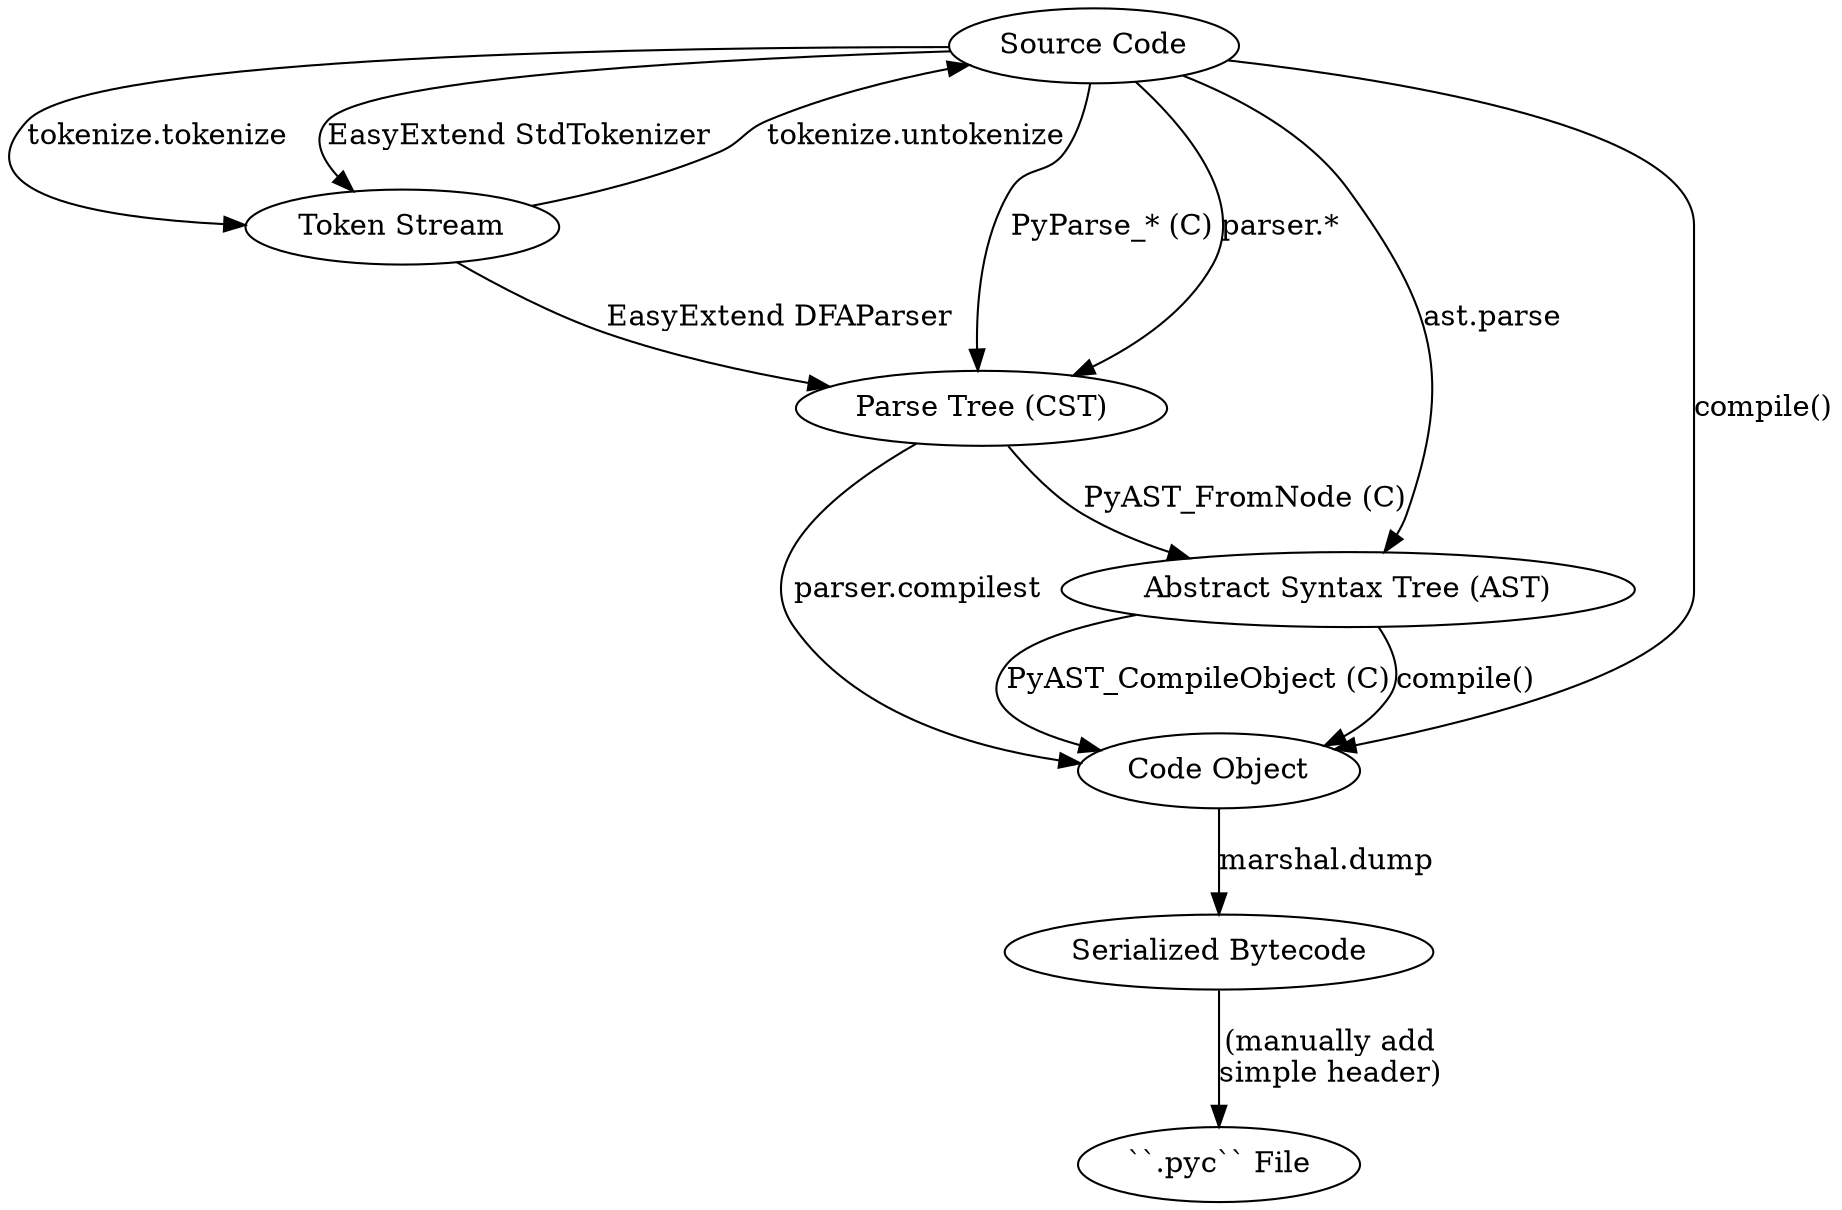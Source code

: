 digraph PyGram {
    source [label="Source Code"];
    tokens [label="Token Stream"];
    cst [label="Parse Tree (CST)"];
    ast [label="Abstract Syntax Tree (AST)"];
    code [label="Code Object"];
    bytecode [label="Serialized Bytecode"];
    pyc [label="``.pyc`` File"];

    //graph[rankdir=LR];

    source -> tokens [label="tokenize.tokenize",type=pymod];
    tokens -> source [label="tokenize.untokenize",type=pymod];
    source -> tokens [label="EasyExtend StdTokenizer",type=pymod,ext=1,own=1];
    tokens -> cst [label="EasyExtend DFAParser", type=pymod,ext=1,own=1];

    source -> cst [label="PyParse_* (C)",type=capi];
    source -> cst [label="parser.*", type=extmod];
    cst -> ast [label="PyAST_FromNode (C)", type=capi];
    ast -> code [label="PyAST_CompileObject (C)", type=capi];

    cst -> code [label="parser.compilest", type=extmod];
    ast -> code [label="compile()", type=extmod];
    source -> code[label="compile()", type=extmod];
    source -> ast[label="ast.parse", type=extmod];

    code -> bytecode[label="marshal.dump", type=extmod];
    bytecode -> pyc[label="(manually add\nsimple header)", type=pymod];
}
